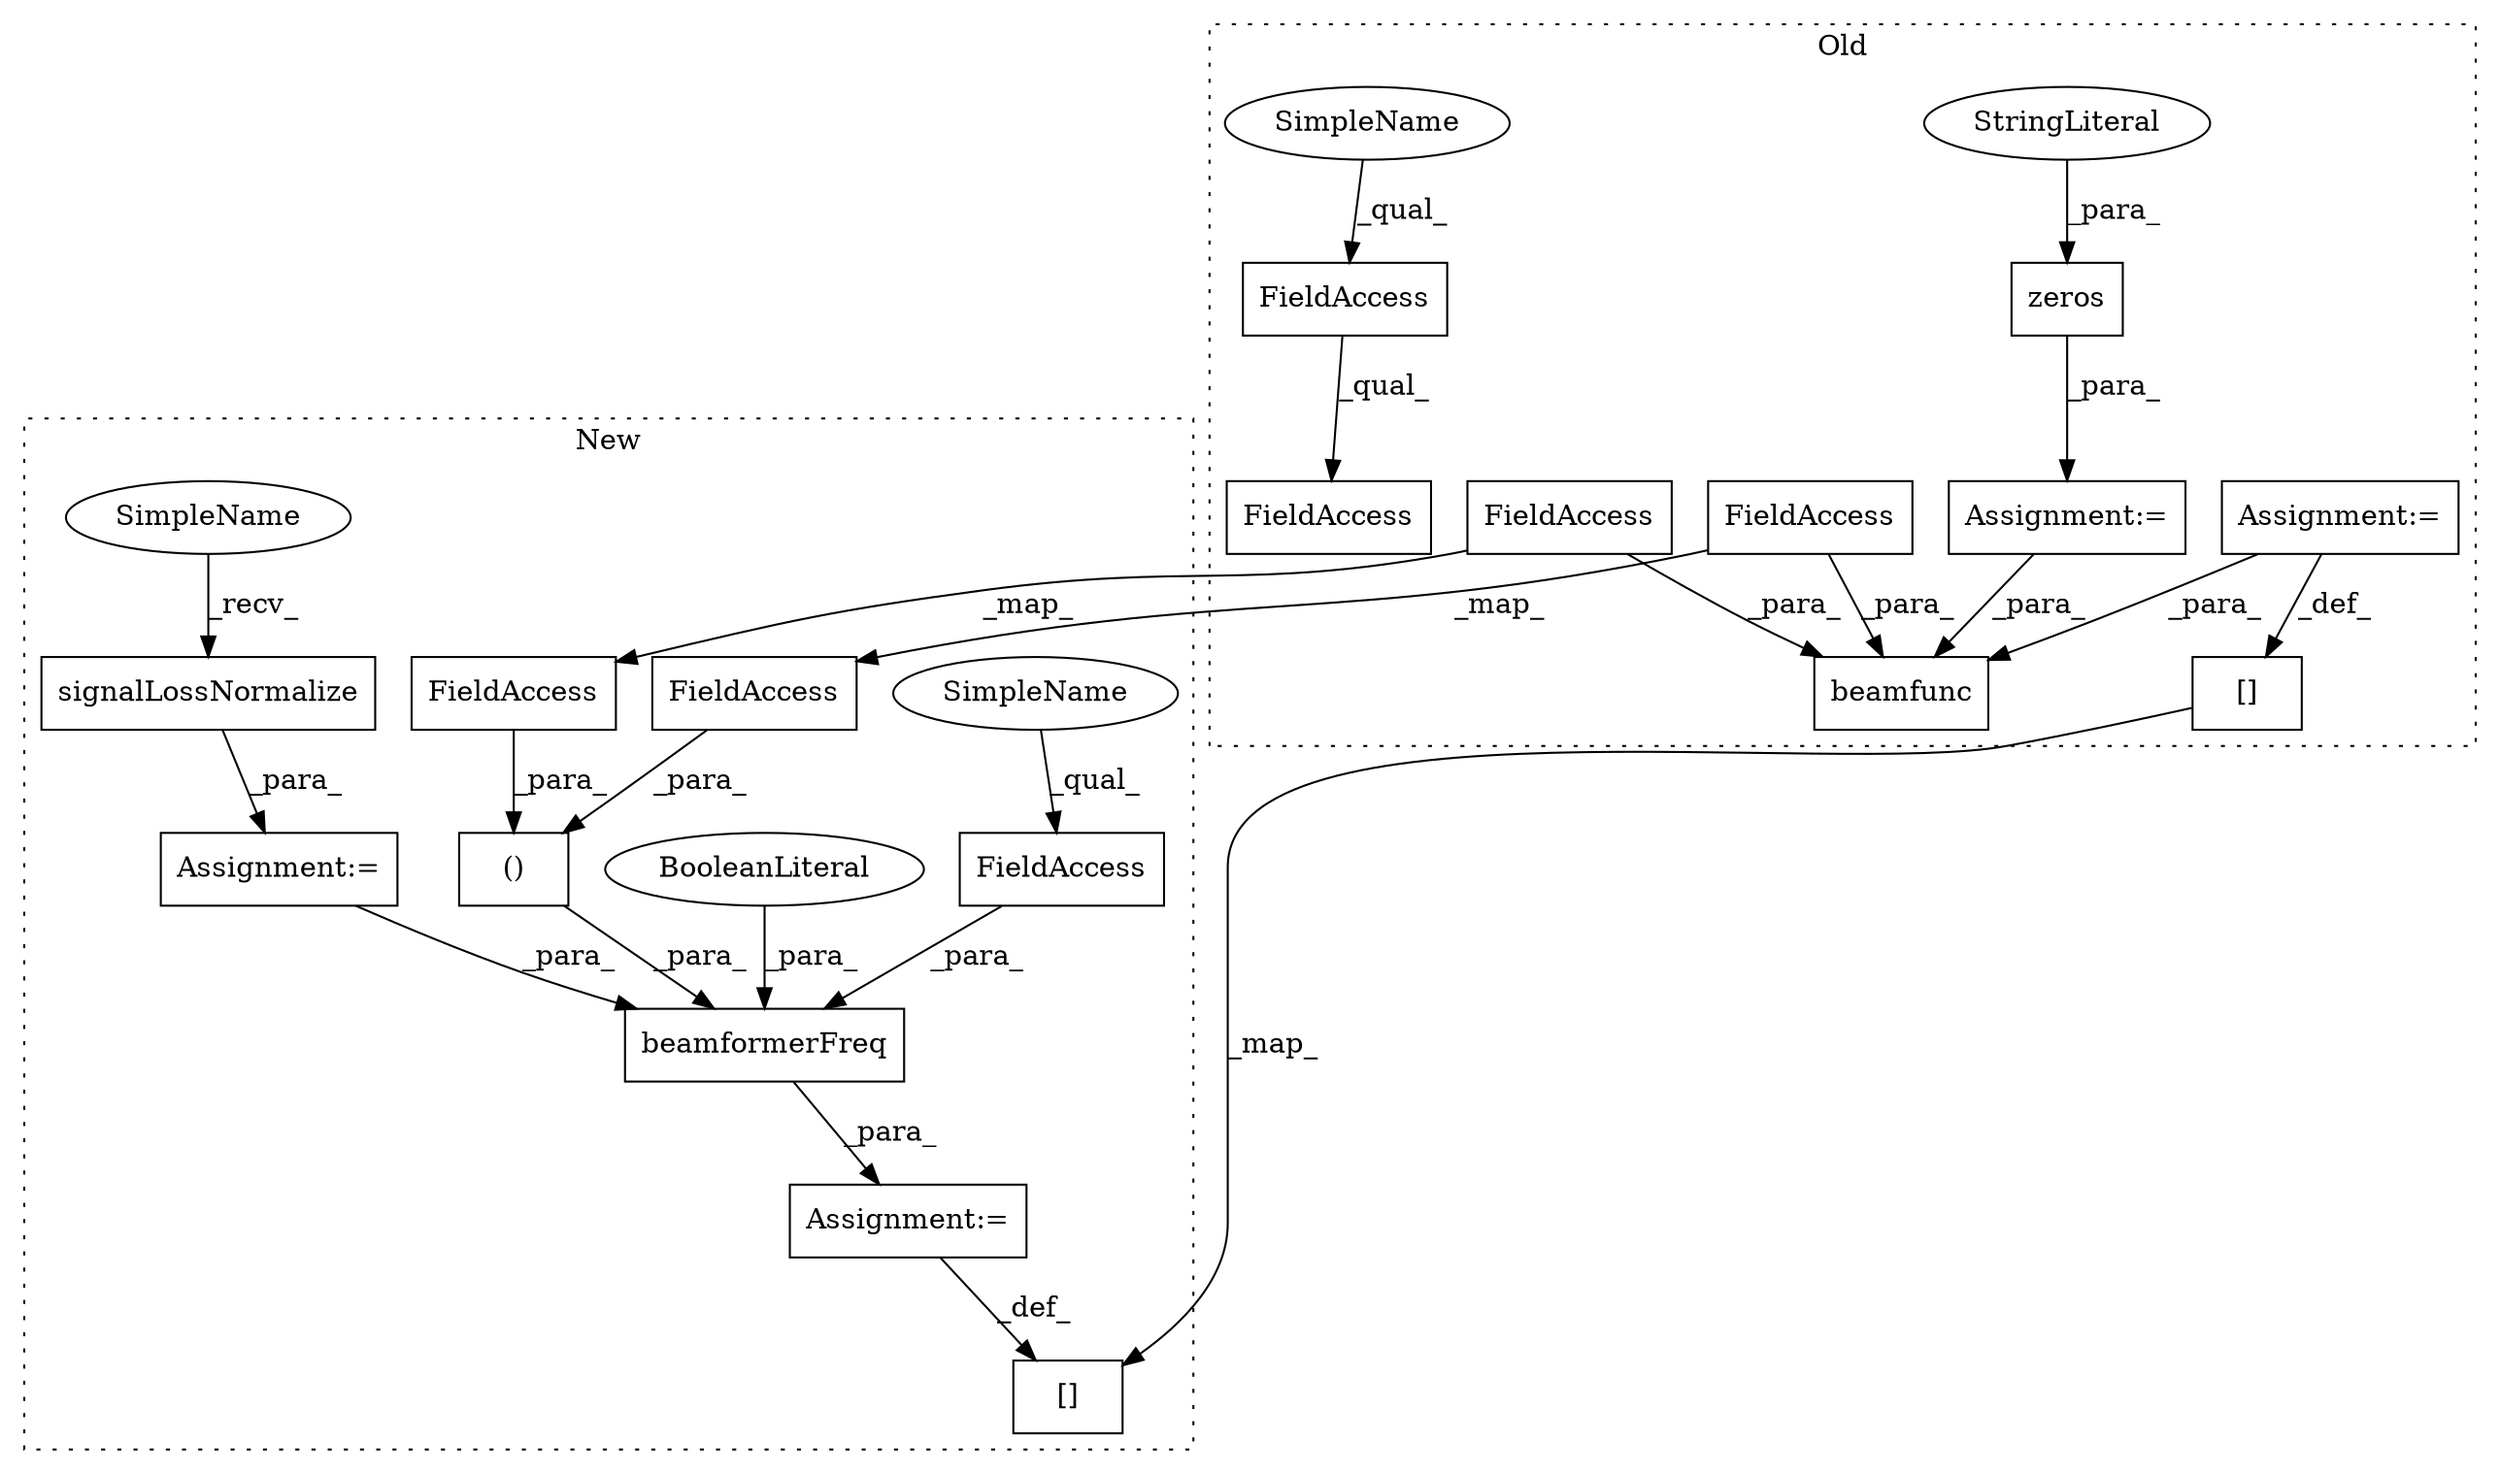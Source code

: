 digraph G {
subgraph cluster0 {
1 [label="beamfunc" a="32" s="10826,10862" l="9,1" shape="box"];
5 [label="zeros" a="32" s="10460,10481" l="6,1" shape="box"];
6 [label="StringLiteral" a="45" s="10478" l="3" shape="ellipse"];
9 [label="Assignment:=" a="7" s="10489" l="1" shape="box"];
11 [label="[]" a="2" s="10873,10877" l="3,1" shape="box"];
13 [label="Assignment:=" a="7" s="10459" l="1" shape="box"];
14 [label="FieldAccess" a="22" s="10843" l="7" shape="box"];
16 [label="FieldAccess" a="22" s="10515" l="9" shape="box"];
17 [label="FieldAccess" a="22" s="10515" l="14" shape="box"];
19 [label="FieldAccess" a="22" s="10851" l="7" shape="box"];
21 [label="SimpleName" a="42" s="10515" l="4" shape="ellipse"];
label = "Old";
style="dotted";
}
subgraph cluster1 {
2 [label="beamformerFreq" a="32" s="10870,11002" l="15,2" shape="box"];
3 [label="()" a="106" s="10943" l="59" shape="box"];
4 [label="BooleanLiteral" a="9" s="10885" l="5" shape="ellipse"];
7 [label="FieldAccess" a="22" s="10911" l="11" shape="box"];
8 [label="Assignment:=" a="7" s="10869" l="1" shape="box"];
10 [label="[]" a="2" s="11014,11018" l="3,1" shape="box"];
12 [label="Assignment:=" a="7" s="10501" l="1" shape="box"];
15 [label="FieldAccess" a="22" s="10943" l="7" shape="box"];
18 [label="FieldAccess" a="22" s="10963" l="7" shape="box"];
20 [label="signalLossNormalize" a="32" s="10508" l="21" shape="box"];
22 [label="SimpleName" a="42" s="10503" l="4" shape="ellipse"];
23 [label="SimpleName" a="42" s="10911" l="4" shape="ellipse"];
label = "New";
style="dotted";
}
2 -> 8 [label="_para_"];
3 -> 2 [label="_para_"];
4 -> 2 [label="_para_"];
5 -> 13 [label="_para_"];
6 -> 5 [label="_para_"];
7 -> 2 [label="_para_"];
8 -> 10 [label="_def_"];
9 -> 11 [label="_def_"];
9 -> 1 [label="_para_"];
11 -> 10 [label="_map_"];
12 -> 2 [label="_para_"];
13 -> 1 [label="_para_"];
14 -> 15 [label="_map_"];
14 -> 1 [label="_para_"];
15 -> 3 [label="_para_"];
16 -> 17 [label="_qual_"];
18 -> 3 [label="_para_"];
19 -> 18 [label="_map_"];
19 -> 1 [label="_para_"];
20 -> 12 [label="_para_"];
21 -> 16 [label="_qual_"];
22 -> 20 [label="_recv_"];
23 -> 7 [label="_qual_"];
}